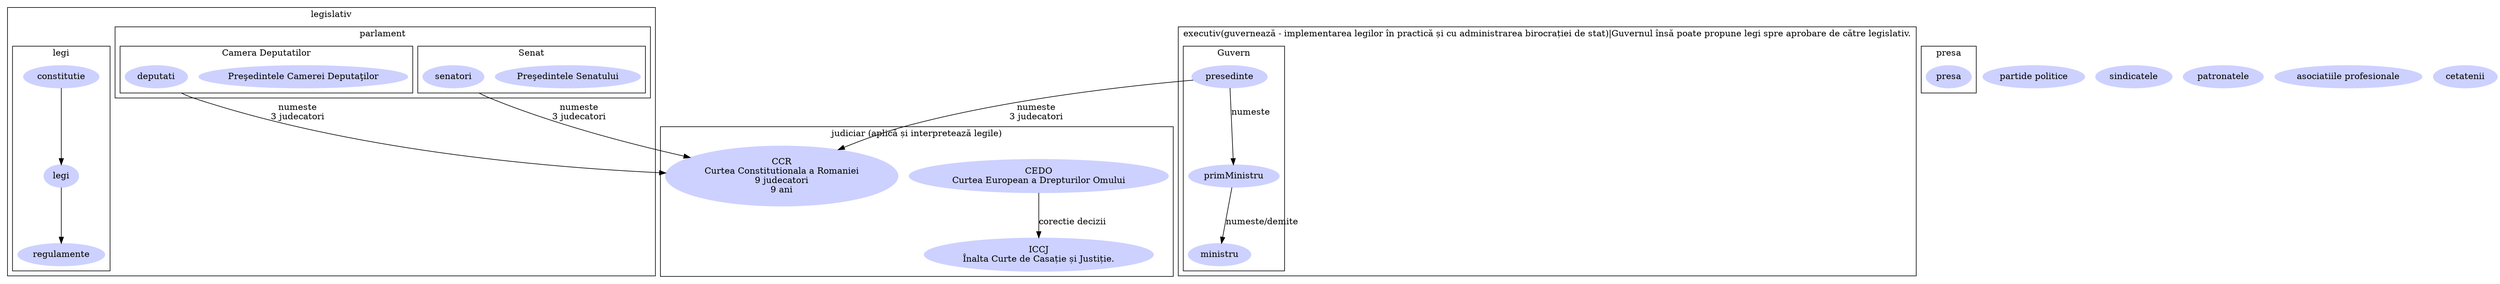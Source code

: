 digraph G {
  compound=true;
  ratio = fill;
	node [style=filled, color="0.650 0.200 1.000"];
  rank="sink"
  rankdir=TB
  subgraph clusterJudiciar {
    label="judiciar (aplică și interpretează legile)"
    CEDO [label="CEDO\nCurtea European a Drepturilor Omului"]
    CCR [label="CCR\nCurtea Constitutionala a Romaniei\n9 judecatori\n9 ani",mandat="9 ani"];
    ICCJ [label="ICCJ\nÎnalta Curte de Casație și Justiție."];
    CEDO->ICCJ [label="corectie decizii"]
  }
  subgraph clusterLegislativ {
    label=legislativ
    subgraph clusterParlament{
      label=parlament
      subgraph clusterDeputati{
        label="Camera Deputatilor"
        "Preşedintele Camerei Deputaţilor"
        deputati
      }
      subgraph clusterSenat{
        label="Senat"
        "Preşedintele Senatului"
        senatori
      }
    }
    subgraph clusterLegi{
      label=legi
      constitutie;
      legi;
      regulamente;
      constitutie->legi;
      legi->regulamente;
    }
  }
  subgraph clusterExecutiv {
    label="executiv(guvernează - implementarea legilor în practică și cu administrarea birocrației de stat)|Guvernul însă poate propune legi spre aprobare de către legislativ."
    presedinte [references="http://www.contributors.ro/dezbatere/despre-o-inertie-politica-si-constitutionala-presedintele-romaniei-parte-a-puterii-executive/"];
    subgraph clusterGuvern {
      label=Guvern
      primMinistru;
      ministru;
      primMinistru->ministru[label="numeste/demite"]
      presedinte->primMinistru[label="numeste"]
    }
  }
  subgraph clusterPresa {
    label=presa
    presa;
  }
  deputati->CCR [label="numeste\n3 judecatori",ltail=clusterDeputati ];
  senatori->CCR [label="numeste\n3 judecatori",ltail=clusterSenat];
  presedinte->CCR [label="numeste\n3 judecatori"];
  
  "partide politice"
  "sindicatele"
  "patronatele"
  "asociatiile profesionale"
  "cetatenii"
}